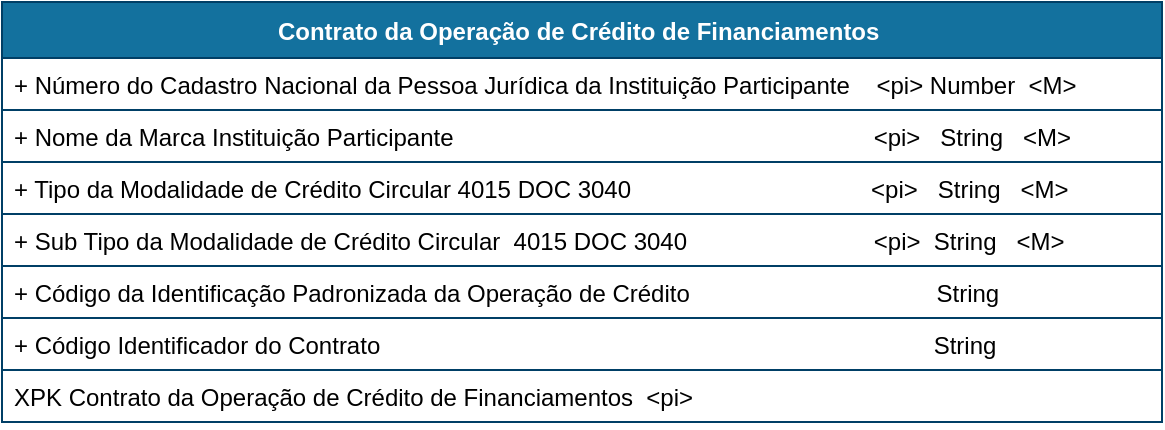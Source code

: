 <mxfile version="14.4.7" type="device"><diagram id="R2lEEEUBdFMjLlhIrx00" name="List_Financings"><mxGraphModel dx="7100" dy="4789" grid="1" gridSize="10" guides="1" tooltips="1" connect="1" arrows="1" fold="1" page="1" pageScale="1" pageWidth="1169" pageHeight="827" math="0" shadow="0" extFonts="Permanent Marker^https://fonts.googleapis.com/css?family=Permanent+Marker"><root><mxCell id="0"/><mxCell id="1" parent="0"/><mxCell id="CPSjGB0DB3ECEPRRZfq--1" value="Contrato da Operação de Crédito de Financiamentos " style="swimlane;fontStyle=1;childLayout=stackLayout;horizontal=1;startSize=28;horizontalStack=0;resizeParent=1;resizeParentMax=0;resizeLast=0;collapsible=1;marginBottom=0;rounded=0;shadow=0;comic=0;sketch=0;align=center;html=0;autosize=1;fillColor=#13719E;strokeColor=#003F66;fontColor=#FFFFFF;" parent="1" vertex="1"><mxGeometry x="-5800" y="-4090" width="580" height="210" as="geometry"/></mxCell><mxCell id="1frk2-0rM411VZrfqJKu-3" value="+ Número do Cadastro Nacional da Pessoa Jurídica da Instituição Participante    &lt;pi&gt; Number  &lt;M&gt;  " style="text;fillColor=none;align=left;verticalAlign=top;spacingLeft=4;spacingRight=4;overflow=hidden;rotatable=0;points=[[0,0.5],[1,0.5]];portConstraint=eastwest;strokeColor=#003F66;" parent="CPSjGB0DB3ECEPRRZfq--1" vertex="1"><mxGeometry y="28" width="580" height="26" as="geometry"/></mxCell><mxCell id="1frk2-0rM411VZrfqJKu-2" value="+ Nome da Marca Instituição Participante                                                               &lt;pi&gt;   String   &lt;M&gt;    " style="text;fillColor=none;align=left;verticalAlign=top;spacingLeft=4;spacingRight=4;overflow=hidden;rotatable=0;points=[[0,0.5],[1,0.5]];portConstraint=eastwest;strokeColor=#003F66;" parent="CPSjGB0DB3ECEPRRZfq--1" vertex="1"><mxGeometry y="54" width="580" height="26" as="geometry"/></mxCell><mxCell id="CPSjGB0DB3ECEPRRZfq--5" value="+ Tipo da Modalidade de Crédito Circular 4015 DOC 3040                                    &lt;pi&gt;   String   &lt;M&gt; " style="text;fillColor=none;align=left;verticalAlign=top;spacingLeft=4;spacingRight=4;overflow=hidden;rotatable=0;points=[[0,0.5],[1,0.5]];portConstraint=eastwest;strokeColor=#003F66;" parent="CPSjGB0DB3ECEPRRZfq--1" vertex="1"><mxGeometry y="80" width="580" height="26" as="geometry"/></mxCell><mxCell id="CPSjGB0DB3ECEPRRZfq--6" value="+ Sub Tipo da Modalidade de Crédito Circular  4015 DOC 3040                            &lt;pi&gt;  String   &lt;M&gt; " style="text;fillColor=none;align=left;verticalAlign=top;spacingLeft=4;spacingRight=4;overflow=hidden;rotatable=0;points=[[0,0.5],[1,0.5]];portConstraint=eastwest;strokeColor=#003F66;" parent="CPSjGB0DB3ECEPRRZfq--1" vertex="1"><mxGeometry y="106" width="580" height="26" as="geometry"/></mxCell><mxCell id="CPSjGB0DB3ECEPRRZfq--3" value="+ Código da Identificação Padronizada da Operação de Crédito                                     String      " style="text;fillColor=none;align=left;verticalAlign=top;spacingLeft=4;spacingRight=4;overflow=hidden;rotatable=0;points=[[0,0.5],[1,0.5]];portConstraint=eastwest;strokeColor=#003F66;" parent="CPSjGB0DB3ECEPRRZfq--1" vertex="1"><mxGeometry y="132" width="580" height="26" as="geometry"/></mxCell><mxCell id="CPSjGB0DB3ECEPRRZfq--2" value="+ Código Identificador do Contrato                                                                                   String  " style="text;fillColor=none;align=left;verticalAlign=top;spacingLeft=4;spacingRight=4;overflow=hidden;rotatable=0;points=[[0,0.5],[1,0.5]];portConstraint=eastwest;strokeColor=#003F66;" parent="CPSjGB0DB3ECEPRRZfq--1" vertex="1"><mxGeometry y="158" width="580" height="26" as="geometry"/></mxCell><mxCell id="CPSjGB0DB3ECEPRRZfq--19" value="XPK Contrato da Operação de Crédito de Financiamentos  &lt;pi&gt;" style="text;fillColor=none;align=left;verticalAlign=top;spacingLeft=4;spacingRight=4;overflow=hidden;rotatable=0;points=[[0,0.5],[1,0.5]];portConstraint=eastwest;strokeColor=#003F66;" parent="CPSjGB0DB3ECEPRRZfq--1" vertex="1"><mxGeometry y="184" width="580" height="26" as="geometry"/></mxCell></root></mxGraphModel></diagram></mxfile>